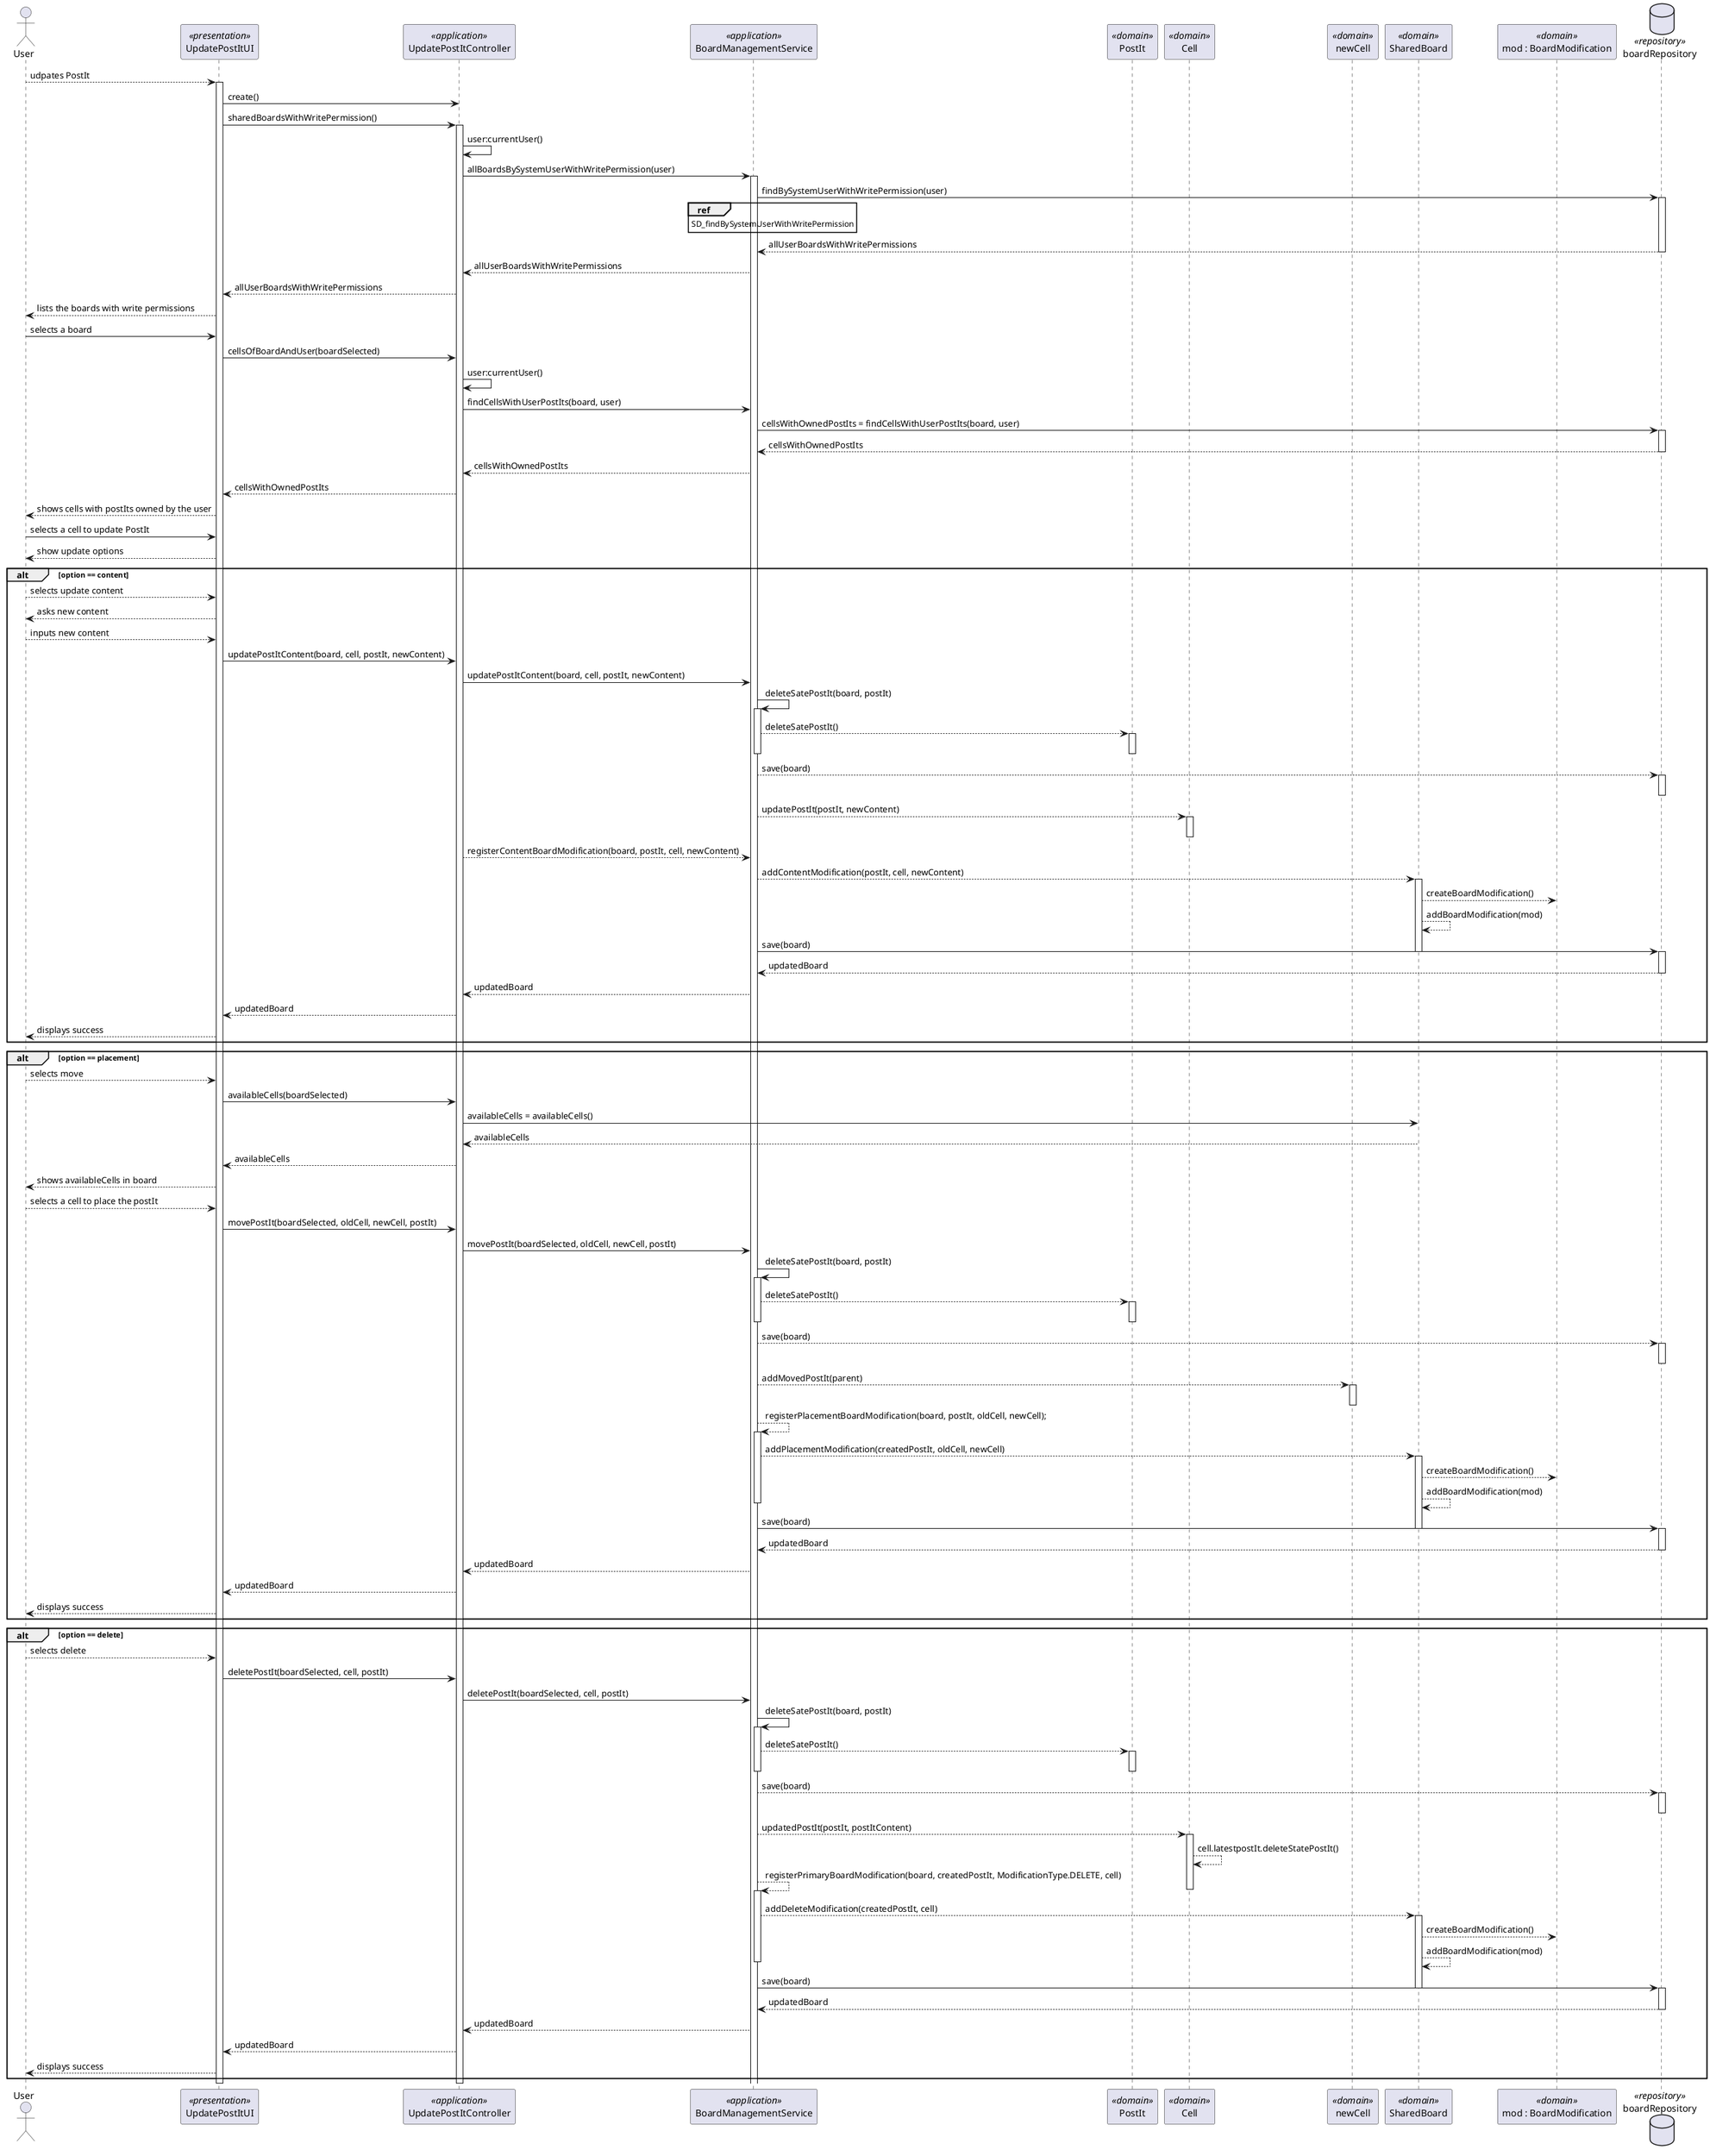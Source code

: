 @startuml
'http://plantuml.com/skinparam.html
skinparam handwritten false
skinparam packageStyle rect
skinparam defaultFontName FG Virgil
skinparam shadowing false

actor User as Actor
participant UpdatePostItUI as UI <<presentation>>
participant UpdatePostItController as Controller <<application>>

participant BoardManagementService as BoardManagementService <<application>>



participant PostIt as postIt <<domain>>
participant Cell as cell <<domain>>
participant newCell as cell2 <<domain>>
participant SharedBoard as SharedBoard <<domain>>
participant "mod : BoardModification" as modification <<domain>>
database boardRepository as BoardRepository <<repository>>



Actor --> UI: udpates PostIt
activate UI
UI -> Controller: create()
UI -> Controller: sharedBoardsWithWritePermission()
activate Controller
Controller -> Controller : user:currentUser()
Controller -> BoardManagementService: allBoardsBySystemUserWithWritePermission(user)
activate BoardManagementService

BoardManagementService -> BoardRepository: findBySystemUserWithWritePermission(user)
ref over BoardManagementService : SD_findBySystemUserWithWritePermission
activate BoardRepository

BoardRepository --> BoardManagementService: allUserBoardsWithWritePermissions
deactivate BoardRepository

BoardManagementService --> Controller: allUserBoardsWithWritePermissions
Controller --> UI: allUserBoardsWithWritePermissions
UI --> Actor: lists the boards with write permissions
Actor -> UI: selects a board

UI -> Controller : cellsOfBoardAndUser(boardSelected)
Controller -> Controller : user:currentUser()
Controller -> BoardManagementService : findCellsWithUserPostIts(board, user)

BoardManagementService -> BoardRepository: cellsWithOwnedPostIts = findCellsWithUserPostIts(board, user)
activate BoardRepository
BoardRepository --> BoardManagementService : cellsWithOwnedPostIts
deactivate BoardRepository
BoardManagementService --> Controller : cellsWithOwnedPostIts


Controller --> UI : cellsWithOwnedPostIts


UI --> Actor : shows cells with postIts owned by the user
Actor -> UI: selects a cell to update PostIt


        UI-->Actor: show update options


        alt option == content
        Actor --> UI : selects update content
        UI-->Actor: asks new content
        Actor --> UI : inputs new content


        UI -> Controller : updatePostItContent(board, cell, postIt, newContent)

        Controller -> BoardManagementService : updatePostItContent(board, cell, postIt, newContent)
        BoardManagementService -> BoardManagementService : deleteSatePostIt(board, postIt)
        activate BoardManagementService
        BoardManagementService --> postIt : deleteSatePostIt()
        activate postIt
           deactivate BoardManagementService
        deactivate postIt
        BoardManagementService --> BoardRepository : save(board)

        activate BoardRepository
        deactivate BoardRepository
        BoardManagementService --> cell : updatePostIt(postIt, newContent)
        activate cell
        deactivate cell
       Controller --> BoardManagementService : registerContentBoardModification(board, postIt, cell, newContent)
        BoardManagementService --> SharedBoard : addContentModification(postIt, cell, newContent)
       activate SharedBoard
       SharedBoard --> modification : createBoardModification()
       SharedBoard --> SharedBoard : addBoardModification(mod)

        
        BoardManagementService -> BoardRepository: save(board)
        deactivate SharedBoard
             activate BoardRepository

         BoardRepository ---> BoardManagementService : updatedBoard
      deactivate BoardRepository


         BoardManagementService --> Controller : updatedBoard
          Controller --> UI : updatedBoard

         UI --> Actor : displays success
end

alt option == placement
        Actor --> UI :  selects move
                UI -> Controller : availableCells(boardSelected)
                                 Controller -> SharedBoard : availableCells = availableCells()


                                 SharedBoard ---> Controller : availableCells
                                 Controller ---> UI : availableCells
         UI --> Actor : shows availableCells in board


         Actor --> UI :  selects a cell to place the postIt
                        UI -> Controller : movePostIt(boardSelected, oldCell, newCell, postIt)
                                         Controller -> BoardManagementService : movePostIt(boardSelected, oldCell, newCell, postIt)

                                          BoardManagementService -> BoardManagementService : deleteSatePostIt(board, postIt)
                                          activate BoardManagementService
                                               BoardManagementService --> postIt : deleteSatePostIt()
                                               activate postIt
                                               deactivate postIt
                                               deactivate BoardManagementService
                                               BoardManagementService --> BoardRepository : save(board)
                                               activate BoardRepository
                                               deactivate BoardRepository
                                               BoardManagementService --> cell2 : addMovedPostIt(parent)
                                                activate cell2
                                                deactivate cell2
                                              BoardManagementService --> BoardManagementService : registerPlacementBoardModification(board, postIt, oldCell, newCell);
                                              activate BoardManagementService
                                               BoardManagementService --> SharedBoard : addPlacementModification(createdPostIt, oldCell, newCell)
                                              activate SharedBoard

                                              SharedBoard --> modification : createBoardModification()
                                              SharedBoard --> SharedBoard : addBoardModification(mod)
                                               deactivate BoardManagementService
  BoardManagementService -> BoardRepository: save(board)
  deactivate SharedBoard
             activate BoardRepository

         BoardRepository ---> BoardManagementService : updatedBoard
      deactivate BoardRepository


         BoardManagementService --> Controller : updatedBoard
          Controller --> UI : updatedBoard

         UI --> Actor : displays success
          end




          alt option == delete
                  Actor --> UI :  selects delete
                          UI -> Controller : deletePostIt(boardSelected, cell, postIt)

                                                   Controller -> BoardManagementService : deletePostIt(boardSelected, cell, postIt)

                                                    BoardManagementService -> BoardManagementService : deleteSatePostIt(board, postIt)
                                                    activate BoardManagementService
                                                         BoardManagementService --> postIt : deleteSatePostIt()

                                                         activate postIt
                                                         deactivate postIt
                                                         deactivate BoardManagementService
                                                         BoardManagementService --> BoardRepository : save(board)
                                                         activate BoardRepository
                                                         deactivate BoardRepository
                                                         BoardManagementService --> cell : updatedPostIt(postIt, postItContent)
                                                         activate cell
                                                         cell --> cell : cell.latestpostIt.deleteStatePostIt()

                                                       BoardManagementService --> BoardManagementService : registerPrimaryBoardModification(board, createdPostIt, ModificationType.DELETE, cell)
                                                       activate BoardManagementService
                                                         deactivate cell
                                                        BoardManagementService --> SharedBoard : addDeleteModification(createdPostIt, cell)
                                                        activate SharedBoard
                                                       SharedBoard --> modification : createBoardModification()
                                                       SharedBoard --> SharedBoard : addBoardModification(mod)
                                                       deactivate BoardManagementService
                                                        BoardManagementService -> BoardRepository: save(board)
                                                        deactivate SharedBoard
                                                                   activate BoardRepository

                                                               BoardRepository ---> BoardManagementService : updatedBoard
                                                            deactivate BoardRepository


                                                               BoardManagementService --> Controller : updatedBoard
                                                                Controller --> UI : updatedBoard

                                                               UI --> Actor : displays success
                    end

         deactivate Controller
deactivate UI
@enduml